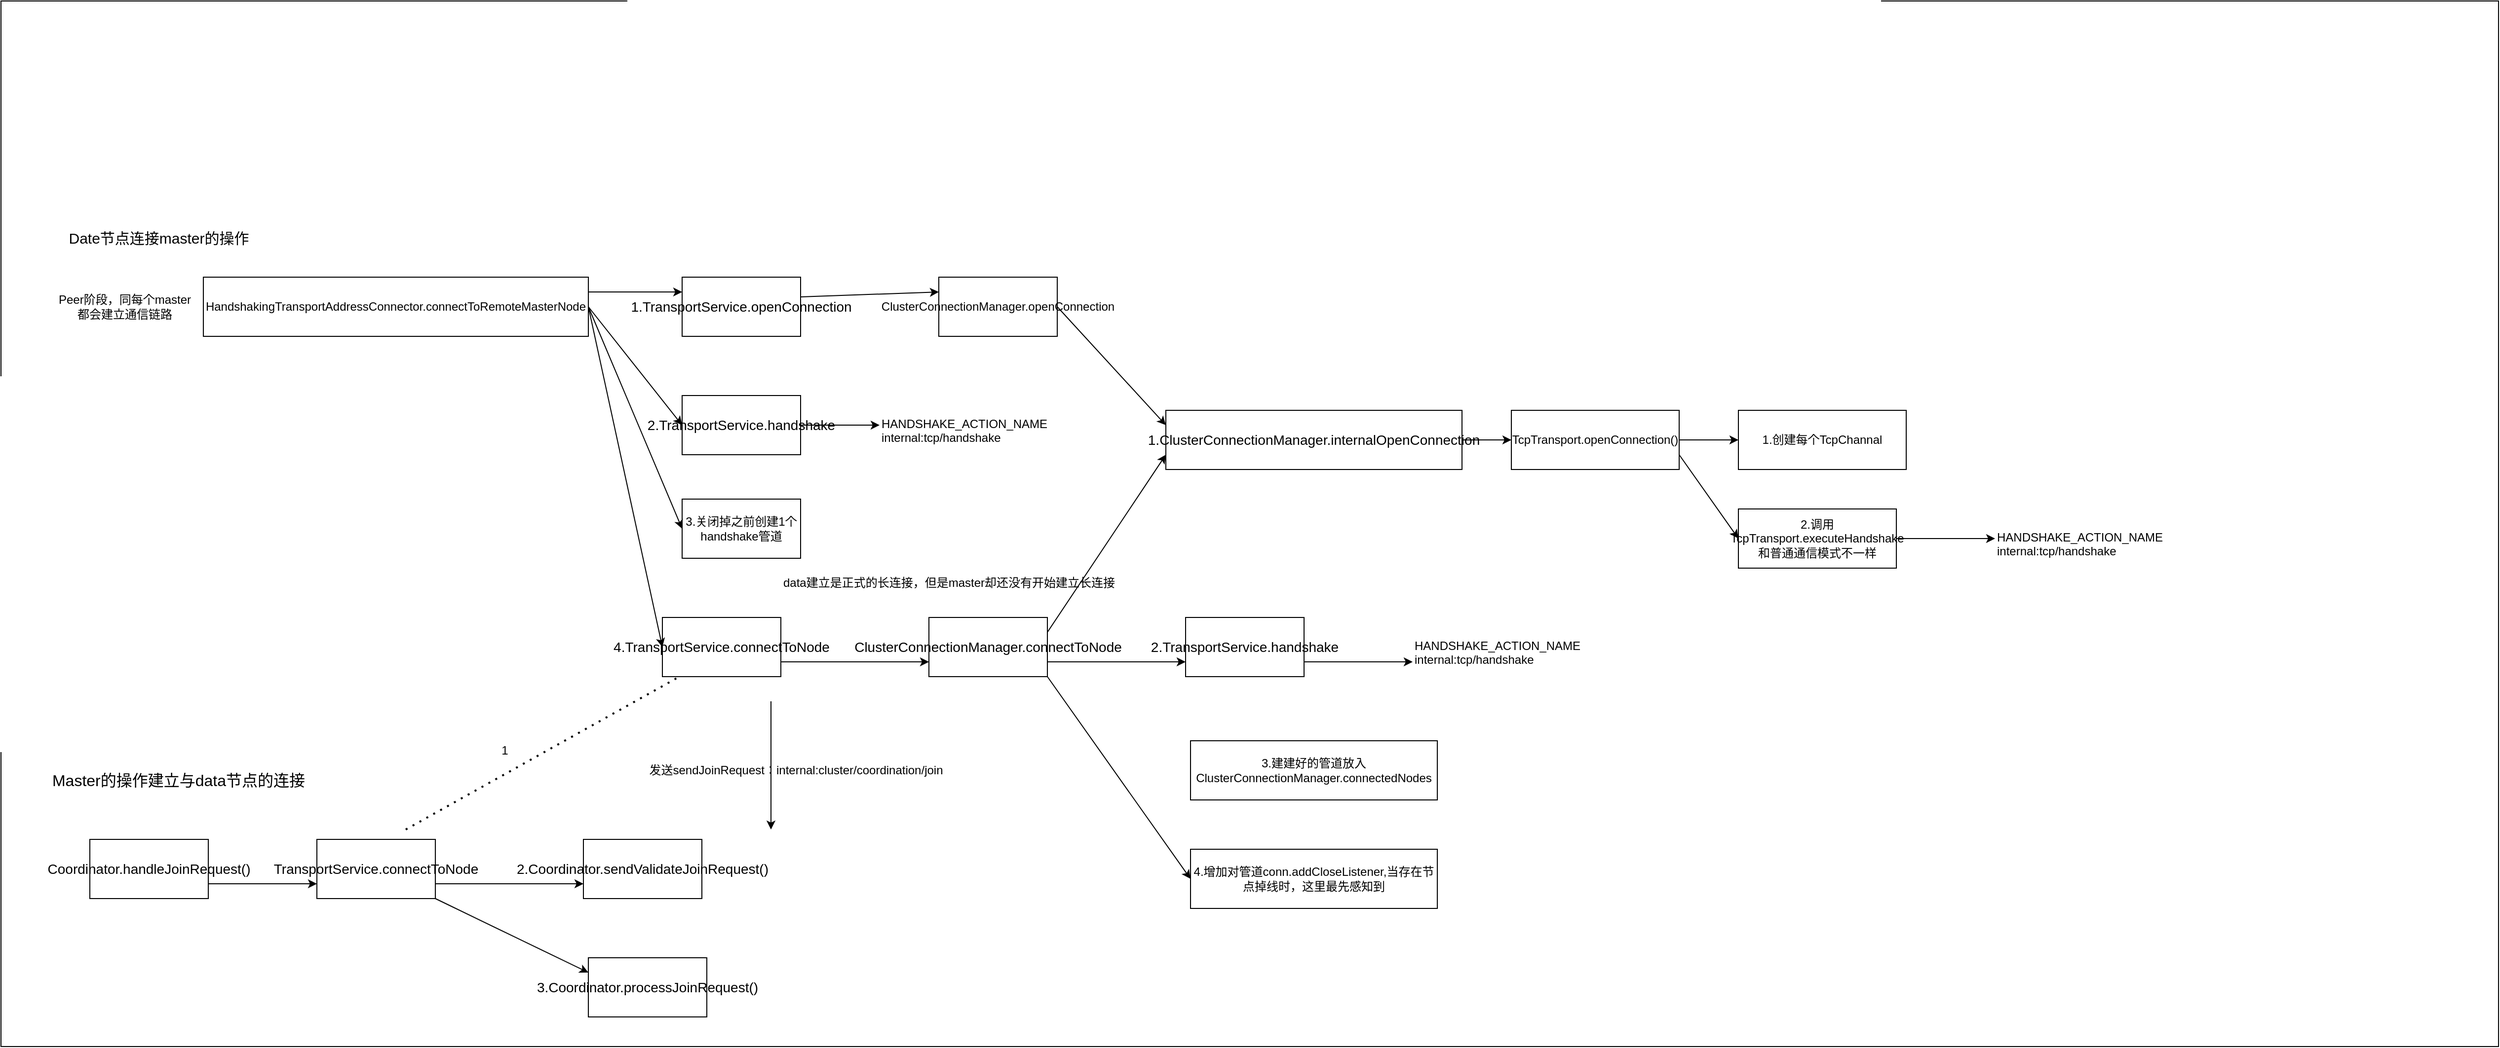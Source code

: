 <mxfile version="13.9.9" type="device"><diagram id="003Ve9wBmwgZ2Oe3Fu_5" name="第 1 页"><mxGraphModel dx="2543" dy="885" grid="1" gridSize="10" guides="1" tooltips="1" connect="1" arrows="1" fold="1" page="1" pageScale="1" pageWidth="827" pageHeight="1169" math="0" shadow="0"><root><mxCell id="0"/><mxCell id="1" parent="0"/><mxCell id="id3WQIzFooU8wRVCl_J8-17" value="" style="rounded=0;whiteSpace=wrap;html=1;" parent="1" vertex="1"><mxGeometry x="-20" y="20" width="2530" height="1060" as="geometry"/></mxCell><mxCell id="1KmPyHdsXaGgoquS3WXK-1" value="HandshakingTransportAddressConnector.connectToRemoteMasterNode" style="rounded=0;whiteSpace=wrap;html=1;" parent="1" vertex="1"><mxGeometry x="185" y="300" width="390" height="60" as="geometry"/></mxCell><mxCell id="1KmPyHdsXaGgoquS3WXK-2" value="&lt;font style=&quot;font-size: 14px&quot;&gt;1.TransportService.openConnection&lt;/font&gt;" style="rounded=0;whiteSpace=wrap;html=1;" parent="1" vertex="1"><mxGeometry x="670" y="300" width="120" height="60" as="geometry"/></mxCell><mxCell id="1KmPyHdsXaGgoquS3WXK-3" value="ClusterConnectionManager.openConnection" style="rounded=0;whiteSpace=wrap;html=1;" parent="1" vertex="1"><mxGeometry x="930" y="300" width="120" height="60" as="geometry"/></mxCell><mxCell id="1KmPyHdsXaGgoquS3WXK-4" value="&lt;font style=&quot;font-size: 14px&quot;&gt;1.ClusterConnectionManager.internalOpenConnection&lt;/font&gt;" style="rounded=0;whiteSpace=wrap;html=1;" parent="1" vertex="1"><mxGeometry x="1160" y="435" width="300" height="60" as="geometry"/></mxCell><mxCell id="1KmPyHdsXaGgoquS3WXK-5" value="&lt;font style=&quot;font-size: 14px&quot;&gt;2.TransportService.handshake&lt;/font&gt;" style="rounded=0;whiteSpace=wrap;html=1;" parent="1" vertex="1"><mxGeometry x="670" y="420" width="120" height="60" as="geometry"/></mxCell><mxCell id="1KmPyHdsXaGgoquS3WXK-7" value="1.创建每个TcpChannal" style="rounded=0;whiteSpace=wrap;html=1;" parent="1" vertex="1"><mxGeometry x="1740" y="435" width="170" height="60" as="geometry"/></mxCell><mxCell id="1KmPyHdsXaGgoquS3WXK-8" value="2.调用TcpTransport.executeHandshake&lt;br&gt;和普通通信模式不一样" style="rounded=0;whiteSpace=wrap;html=1;" parent="1" vertex="1"><mxGeometry x="1740" y="535" width="160" height="60" as="geometry"/></mxCell><mxCell id="1KmPyHdsXaGgoquS3WXK-9" value="" style="endArrow=classic;html=1;exitX=1;exitY=0.5;exitDx=0;exitDy=0;entryX=0;entryY=0.5;entryDx=0;entryDy=0;" parent="1" source="1KmPyHdsXaGgoquS3WXK-4" target="id3WQIzFooU8wRVCl_J8-14" edge="1"><mxGeometry width="50" height="50" relative="1" as="geometry"><mxPoint x="1170" y="200" as="sourcePoint"/><mxPoint x="1220" y="150" as="targetPoint"/></mxGeometry></mxCell><mxCell id="1KmPyHdsXaGgoquS3WXK-10" value="" style="endArrow=classic;html=1;exitX=1;exitY=0.75;exitDx=0;exitDy=0;entryX=0;entryY=0.5;entryDx=0;entryDy=0;" parent="1" source="id3WQIzFooU8wRVCl_J8-14" target="1KmPyHdsXaGgoquS3WXK-8" edge="1"><mxGeometry width="50" height="50" relative="1" as="geometry"><mxPoint x="1230" y="341" as="sourcePoint"/><mxPoint x="1320" y="341" as="targetPoint"/></mxGeometry></mxCell><mxCell id="1KmPyHdsXaGgoquS3WXK-11" value="HANDSHAKE_ACTION_NAME&lt;br&gt;internal:tcp/handshake" style="text;whiteSpace=wrap;html=1;" parent="1" vertex="1"><mxGeometry x="870" y="435" width="190" height="30" as="geometry"/></mxCell><mxCell id="1KmPyHdsXaGgoquS3WXK-12" value="" style="endArrow=classic;html=1;entryX=0;entryY=0.25;entryDx=0;entryDy=0;" parent="1" target="1KmPyHdsXaGgoquS3WXK-2" edge="1"><mxGeometry width="50" height="50" relative="1" as="geometry"><mxPoint x="575" y="315" as="sourcePoint"/><mxPoint x="550" y="240" as="targetPoint"/></mxGeometry></mxCell><mxCell id="1KmPyHdsXaGgoquS3WXK-13" value="" style="endArrow=classic;html=1;exitX=1;exitY=0.5;exitDx=0;exitDy=0;entryX=0;entryY=0.5;entryDx=0;entryDy=0;" parent="1" source="1KmPyHdsXaGgoquS3WXK-1" target="1KmPyHdsXaGgoquS3WXK-5" edge="1"><mxGeometry width="50" height="50" relative="1" as="geometry"><mxPoint x="460" y="340" as="sourcePoint"/><mxPoint x="680" y="340" as="targetPoint"/></mxGeometry></mxCell><mxCell id="1KmPyHdsXaGgoquS3WXK-14" value="" style="endArrow=classic;html=1;exitX=1;exitY=0.5;exitDx=0;exitDy=0;entryX=0;entryY=0.5;entryDx=0;entryDy=0;" parent="1" source="1KmPyHdsXaGgoquS3WXK-5" target="1KmPyHdsXaGgoquS3WXK-11" edge="1"><mxGeometry width="50" height="50" relative="1" as="geometry"><mxPoint x="460" y="355" as="sourcePoint"/><mxPoint x="680" y="460" as="targetPoint"/></mxGeometry></mxCell><mxCell id="1KmPyHdsXaGgoquS3WXK-15" value="" style="endArrow=classic;html=1;entryX=0;entryY=0.25;entryDx=0;entryDy=0;" parent="1" target="1KmPyHdsXaGgoquS3WXK-3" edge="1"><mxGeometry width="50" height="50" relative="1" as="geometry"><mxPoint x="790" y="320" as="sourcePoint"/><mxPoint x="928" y="320" as="targetPoint"/></mxGeometry></mxCell><mxCell id="1KmPyHdsXaGgoquS3WXK-16" value="" style="endArrow=classic;html=1;exitX=1;exitY=0.5;exitDx=0;exitDy=0;entryX=0;entryY=0.25;entryDx=0;entryDy=0;" parent="1" source="1KmPyHdsXaGgoquS3WXK-3" target="1KmPyHdsXaGgoquS3WXK-4" edge="1"><mxGeometry width="50" height="50" relative="1" as="geometry"><mxPoint x="800" y="340" as="sourcePoint"/><mxPoint x="940" y="340" as="targetPoint"/></mxGeometry></mxCell><mxCell id="1KmPyHdsXaGgoquS3WXK-17" value="HANDSHAKE_ACTION_NAME&lt;br&gt;internal:tcp/handshake" style="text;whiteSpace=wrap;html=1;" parent="1" vertex="1"><mxGeometry x="2000" y="550" width="190" height="30" as="geometry"/></mxCell><mxCell id="1KmPyHdsXaGgoquS3WXK-18" value="" style="endArrow=classic;html=1;exitX=1;exitY=0.5;exitDx=0;exitDy=0;entryX=0;entryY=0.5;entryDx=0;entryDy=0;" parent="1" source="1KmPyHdsXaGgoquS3WXK-8" target="1KmPyHdsXaGgoquS3WXK-17" edge="1"><mxGeometry width="50" height="50" relative="1" as="geometry"><mxPoint x="1620" y="490" as="sourcePoint"/><mxPoint x="1750" y="575" as="targetPoint"/></mxGeometry></mxCell><mxCell id="1KmPyHdsXaGgoquS3WXK-20" value="&lt;font style=&quot;font-size: 14px&quot;&gt;4.TransportService.connectToNode&lt;/font&gt;" style="rounded=0;whiteSpace=wrap;html=1;" parent="1" vertex="1"><mxGeometry x="650" y="645" width="120" height="60" as="geometry"/></mxCell><mxCell id="1KmPyHdsXaGgoquS3WXK-22" value="&lt;font style=&quot;font-size: 14px&quot;&gt;ClusterConnectionManager.connectToNode&lt;/font&gt;" style="rounded=0;whiteSpace=wrap;html=1;" parent="1" vertex="1"><mxGeometry x="920" y="645" width="120" height="60" as="geometry"/></mxCell><mxCell id="1KmPyHdsXaGgoquS3WXK-26" value="3.关闭掉之前创建1个handshake管道" style="rounded=0;whiteSpace=wrap;html=1;" parent="1" vertex="1"><mxGeometry x="670" y="525" width="120" height="60" as="geometry"/></mxCell><mxCell id="1KmPyHdsXaGgoquS3WXK-27" value="" style="endArrow=classic;html=1;exitX=1;exitY=0.25;exitDx=0;exitDy=0;entryX=0;entryY=0.75;entryDx=0;entryDy=0;" parent="1" source="1KmPyHdsXaGgoquS3WXK-22" target="1KmPyHdsXaGgoquS3WXK-4" edge="1"><mxGeometry width="50" height="50" relative="1" as="geometry"><mxPoint x="1060" y="340" as="sourcePoint"/><mxPoint x="1170" y="475" as="targetPoint"/></mxGeometry></mxCell><mxCell id="1KmPyHdsXaGgoquS3WXK-28" value="" style="endArrow=classic;html=1;entryX=0;entryY=0.5;entryDx=0;entryDy=0;exitX=1;exitY=0.5;exitDx=0;exitDy=0;" parent="1" source="1KmPyHdsXaGgoquS3WXK-1" target="1KmPyHdsXaGgoquS3WXK-26" edge="1"><mxGeometry width="50" height="50" relative="1" as="geometry"><mxPoint x="550" y="330" as="sourcePoint"/><mxPoint x="680" y="460" as="targetPoint"/></mxGeometry></mxCell><mxCell id="1KmPyHdsXaGgoquS3WXK-29" value="" style="endArrow=classic;html=1;entryX=0;entryY=0.5;entryDx=0;entryDy=0;exitX=1;exitY=0.5;exitDx=0;exitDy=0;" parent="1" source="1KmPyHdsXaGgoquS3WXK-1" target="1KmPyHdsXaGgoquS3WXK-20" edge="1"><mxGeometry width="50" height="50" relative="1" as="geometry"><mxPoint x="560" y="340" as="sourcePoint"/><mxPoint x="680" y="565" as="targetPoint"/></mxGeometry></mxCell><mxCell id="1KmPyHdsXaGgoquS3WXK-30" value="" style="endArrow=classic;html=1;entryX=0;entryY=0.75;entryDx=0;entryDy=0;exitX=1;exitY=0.75;exitDx=0;exitDy=0;" parent="1" source="1KmPyHdsXaGgoquS3WXK-20" target="1KmPyHdsXaGgoquS3WXK-22" edge="1"><mxGeometry width="50" height="50" relative="1" as="geometry"><mxPoint x="560" y="340" as="sourcePoint"/><mxPoint x="680" y="685" as="targetPoint"/></mxGeometry></mxCell><mxCell id="1KmPyHdsXaGgoquS3WXK-31" value="&lt;span style=&quot;text-align: left&quot;&gt;3.建建好的管道放入&lt;/span&gt;&lt;span&gt;ClusterConnectionManager.&lt;/span&gt;&lt;span style=&quot;text-align: left&quot;&gt;connectedNodes&lt;/span&gt;" style="rounded=0;whiteSpace=wrap;html=1;" parent="1" vertex="1"><mxGeometry x="1185" y="770" width="250" height="60" as="geometry"/></mxCell><mxCell id="1KmPyHdsXaGgoquS3WXK-33" value="" style="endArrow=classic;html=1;exitX=1;exitY=1;exitDx=0;exitDy=0;entryX=0;entryY=0.5;entryDx=0;entryDy=0;" parent="1" source="1KmPyHdsXaGgoquS3WXK-22" target="PadVbwnSf2P4imT6kN98-1" edge="1"><mxGeometry width="50" height="50" relative="1" as="geometry"><mxPoint x="1050" y="685" as="sourcePoint"/><mxPoint x="1170" y="475" as="targetPoint"/></mxGeometry></mxCell><mxCell id="id3WQIzFooU8wRVCl_J8-1" value="&lt;font style=&quot;font-size: 15px&quot;&gt;Date节点连接master的操作&lt;/font&gt;" style="text;html=1;strokeColor=none;fillColor=none;align=center;verticalAlign=middle;whiteSpace=wrap;rounded=0;" parent="1" vertex="1"><mxGeometry x="30" y="250" width="220" height="20" as="geometry"/></mxCell><mxCell id="id3WQIzFooU8wRVCl_J8-11" value="data建立是正式的长连接，但是master却还没有开始建立长连接" style="text;html=1;align=center;verticalAlign=middle;resizable=0;points=[];autosize=1;" parent="1" vertex="1"><mxGeometry x="765" y="600" width="350" height="20" as="geometry"/></mxCell><mxCell id="id3WQIzFooU8wRVCl_J8-12" value="Peer阶段，同每个master&lt;br&gt;都会建立通信链路" style="text;html=1;align=center;verticalAlign=middle;resizable=0;points=[];autosize=1;" parent="1" vertex="1"><mxGeometry x="30" y="315" width="150" height="30" as="geometry"/></mxCell><mxCell id="id3WQIzFooU8wRVCl_J8-14" value="TcpTransport.openConnection()" style="rounded=0;whiteSpace=wrap;html=1;" parent="1" vertex="1"><mxGeometry x="1510" y="435" width="170" height="60" as="geometry"/></mxCell><mxCell id="id3WQIzFooU8wRVCl_J8-15" value="" style="endArrow=classic;html=1;exitX=1;exitY=0.5;exitDx=0;exitDy=0;entryX=0;entryY=0.5;entryDx=0;entryDy=0;" parent="1" source="id3WQIzFooU8wRVCl_J8-14" target="1KmPyHdsXaGgoquS3WXK-7" edge="1"><mxGeometry width="50" height="50" relative="1" as="geometry"><mxPoint x="1690" y="490" as="sourcePoint"/><mxPoint x="1830" y="576" as="targetPoint"/></mxGeometry></mxCell><mxCell id="id3WQIzFooU8wRVCl_J8-18" value="&lt;font style=&quot;font-size: 14px&quot;&gt;2.TransportService.handshake&lt;/font&gt;" style="rounded=0;whiteSpace=wrap;html=1;" parent="1" vertex="1"><mxGeometry x="1180" y="645" width="120" height="60" as="geometry"/></mxCell><mxCell id="id3WQIzFooU8wRVCl_J8-19" value="HANDSHAKE_ACTION_NAME&lt;br&gt;internal:tcp/handshake" style="text;whiteSpace=wrap;html=1;" parent="1" vertex="1"><mxGeometry x="1410" y="660" width="190" height="30" as="geometry"/></mxCell><mxCell id="id3WQIzFooU8wRVCl_J8-20" value="" style="endArrow=classic;html=1;exitX=1;exitY=0.75;exitDx=0;exitDy=0;entryX=0;entryY=1;entryDx=0;entryDy=0;" parent="1" source="id3WQIzFooU8wRVCl_J8-18" target="id3WQIzFooU8wRVCl_J8-19" edge="1"><mxGeometry width="50" height="50" relative="1" as="geometry"><mxPoint x="800" y="460" as="sourcePoint"/><mxPoint x="880" y="460" as="targetPoint"/></mxGeometry></mxCell><mxCell id="id3WQIzFooU8wRVCl_J8-21" value="" style="endArrow=classic;html=1;exitX=1;exitY=0.75;exitDx=0;exitDy=0;entryX=0;entryY=0.75;entryDx=0;entryDy=0;" parent="1" source="1KmPyHdsXaGgoquS3WXK-22" target="id3WQIzFooU8wRVCl_J8-18" edge="1"><mxGeometry width="50" height="50" relative="1" as="geometry"><mxPoint x="1050" y="685" as="sourcePoint"/><mxPoint x="1195" y="810" as="targetPoint"/></mxGeometry></mxCell><mxCell id="id3WQIzFooU8wRVCl_J8-22" value="" style="endArrow=classic;html=1;" parent="1" edge="1"><mxGeometry width="50" height="50" relative="1" as="geometry"><mxPoint x="760" y="730" as="sourcePoint"/><mxPoint x="760" y="860" as="targetPoint"/></mxGeometry></mxCell><mxCell id="id3WQIzFooU8wRVCl_J8-23" value="发送sendJoinRequest：internal:cluster/coordination/join" style="text;html=1;align=center;verticalAlign=middle;resizable=0;points=[];autosize=1;" parent="1" vertex="1"><mxGeometry x="630" y="790" width="310" height="20" as="geometry"/></mxCell><mxCell id="id3WQIzFooU8wRVCl_J8-24" value="&lt;font style=&quot;font-size: 14px&quot;&gt;Coordinator.handleJoinRequest()&lt;/font&gt;" style="rounded=0;whiteSpace=wrap;html=1;" parent="1" vertex="1"><mxGeometry x="70" y="870" width="120" height="60" as="geometry"/></mxCell><mxCell id="id3WQIzFooU8wRVCl_J8-25" value="&lt;font style=&quot;font-size: 14px&quot;&gt;TransportService.connectToNode&lt;/font&gt;" style="rounded=0;whiteSpace=wrap;html=1;" parent="1" vertex="1"><mxGeometry x="300" y="870" width="120" height="60" as="geometry"/></mxCell><mxCell id="id3WQIzFooU8wRVCl_J8-26" value="" style="endArrow=none;dashed=1;html=1;dashPattern=1 3;strokeWidth=2;entryX=0.127;entryY=1.019;entryDx=0;entryDy=0;entryPerimeter=0;" parent="1" target="1KmPyHdsXaGgoquS3WXK-20" edge="1"><mxGeometry width="50" height="50" relative="1" as="geometry"><mxPoint x="390" y="860" as="sourcePoint"/><mxPoint x="370" y="770" as="targetPoint"/></mxGeometry></mxCell><mxCell id="id3WQIzFooU8wRVCl_J8-27" value="1" style="text;html=1;align=center;verticalAlign=middle;resizable=0;points=[];autosize=1;" parent="1" vertex="1"><mxGeometry x="480" y="770" width="20" height="20" as="geometry"/></mxCell><mxCell id="id3WQIzFooU8wRVCl_J8-28" value="&lt;span style=&quot;font-size: 14px&quot;&gt;2.Coordinator.sendValidateJoinRequest()&lt;/span&gt;" style="rounded=0;whiteSpace=wrap;html=1;" parent="1" vertex="1"><mxGeometry x="570" y="870" width="120" height="60" as="geometry"/></mxCell><mxCell id="id3WQIzFooU8wRVCl_J8-29" value="&lt;span style=&quot;font-size: 14px&quot;&gt;3.Coordinator.processJoinRequest()&lt;/span&gt;" style="rounded=0;whiteSpace=wrap;html=1;" parent="1" vertex="1"><mxGeometry x="575" y="990" width="120" height="60" as="geometry"/></mxCell><mxCell id="id3WQIzFooU8wRVCl_J8-30" value="" style="endArrow=classic;html=1;entryX=0;entryY=0.75;entryDx=0;entryDy=0;exitX=1;exitY=0.75;exitDx=0;exitDy=0;" parent="1" source="id3WQIzFooU8wRVCl_J8-24" target="id3WQIzFooU8wRVCl_J8-25" edge="1"><mxGeometry width="50" height="50" relative="1" as="geometry"><mxPoint x="140" y="1400" as="sourcePoint"/><mxPoint x="190" y="1350" as="targetPoint"/></mxGeometry></mxCell><mxCell id="id3WQIzFooU8wRVCl_J8-31" value="" style="endArrow=classic;html=1;entryX=0;entryY=0.75;entryDx=0;entryDy=0;" parent="1" target="id3WQIzFooU8wRVCl_J8-28" edge="1"><mxGeometry width="50" height="50" relative="1" as="geometry"><mxPoint x="420" y="915" as="sourcePoint"/><mxPoint x="310.0" y="925" as="targetPoint"/></mxGeometry></mxCell><mxCell id="id3WQIzFooU8wRVCl_J8-32" value="" style="endArrow=classic;html=1;entryX=0;entryY=0.25;entryDx=0;entryDy=0;exitX=1;exitY=1;exitDx=0;exitDy=0;" parent="1" source="id3WQIzFooU8wRVCl_J8-25" target="id3WQIzFooU8wRVCl_J8-29" edge="1"><mxGeometry width="50" height="50" relative="1" as="geometry"><mxPoint x="430.0" y="925" as="sourcePoint"/><mxPoint x="580.0" y="925" as="targetPoint"/></mxGeometry></mxCell><mxCell id="id3WQIzFooU8wRVCl_J8-33" value="&lt;font style=&quot;font-size: 16px&quot;&gt;Master的操作建立与data节点的连接&lt;/font&gt;" style="text;html=1;strokeColor=none;fillColor=none;align=center;verticalAlign=middle;whiteSpace=wrap;rounded=0;" parent="1" vertex="1"><mxGeometry x="30" y="800" width="260" height="20" as="geometry"/></mxCell><mxCell id="PadVbwnSf2P4imT6kN98-1" value="&lt;span style=&quot;text-align: left&quot;&gt;4.增加对管道conn.addCloseListener,当存在节点掉线时，这里最先感知到&lt;br&gt;&lt;/span&gt;" style="rounded=0;whiteSpace=wrap;html=1;" vertex="1" parent="1"><mxGeometry x="1185" y="880" width="250" height="60" as="geometry"/></mxCell></root></mxGraphModel></diagram></mxfile>